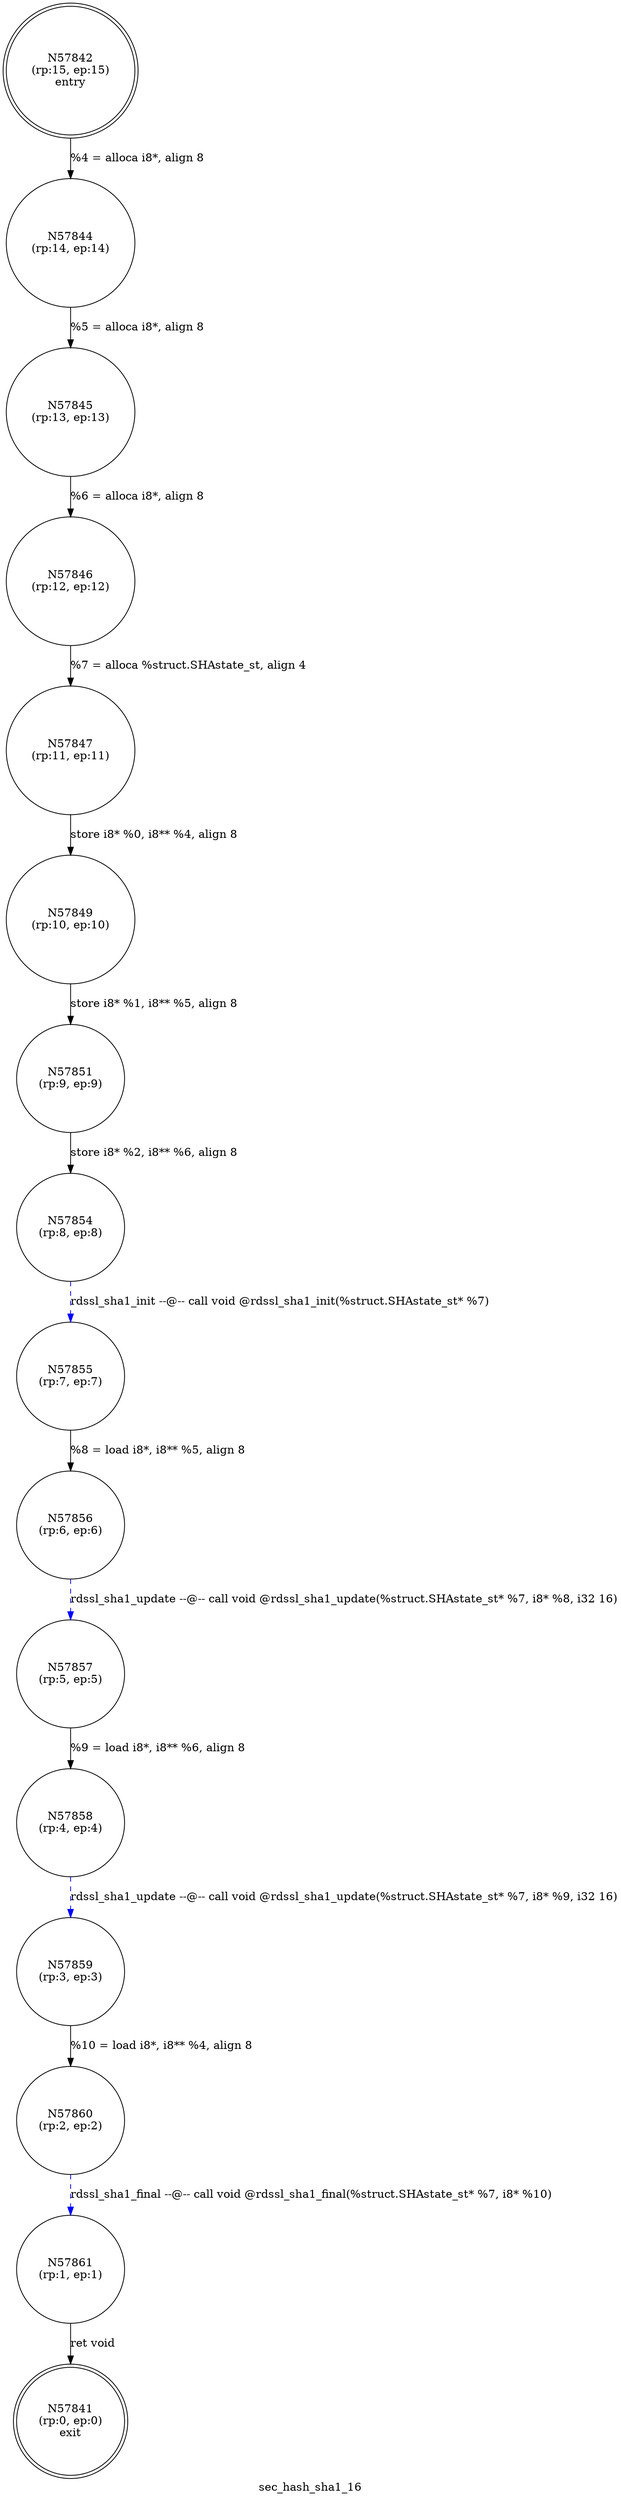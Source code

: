 digraph sec_hash_sha1_16 {
label="sec_hash_sha1_16"
57841 [label="N57841\n(rp:0, ep:0)\nexit", shape="doublecircle"]
57842 [label="N57842\n(rp:15, ep:15)\nentry", shape="doublecircle"]
57842 -> 57844 [label="%4 = alloca i8*, align 8"]
57844 [label="N57844\n(rp:14, ep:14)", shape="circle"]
57844 -> 57845 [label="%5 = alloca i8*, align 8"]
57845 [label="N57845\n(rp:13, ep:13)", shape="circle"]
57845 -> 57846 [label="%6 = alloca i8*, align 8"]
57846 [label="N57846\n(rp:12, ep:12)", shape="circle"]
57846 -> 57847 [label="%7 = alloca %struct.SHAstate_st, align 4"]
57847 [label="N57847\n(rp:11, ep:11)", shape="circle"]
57847 -> 57849 [label="store i8* %0, i8** %4, align 8"]
57849 [label="N57849\n(rp:10, ep:10)", shape="circle"]
57849 -> 57851 [label="store i8* %1, i8** %5, align 8"]
57851 [label="N57851\n(rp:9, ep:9)", shape="circle"]
57851 -> 57854 [label="store i8* %2, i8** %6, align 8"]
57854 [label="N57854\n(rp:8, ep:8)", shape="circle"]
57854 -> 57855 [label="rdssl_sha1_init --@-- call void @rdssl_sha1_init(%struct.SHAstate_st* %7)", style="dashed", color="blue"]
57855 [label="N57855\n(rp:7, ep:7)", shape="circle"]
57855 -> 57856 [label="%8 = load i8*, i8** %5, align 8"]
57856 [label="N57856\n(rp:6, ep:6)", shape="circle"]
57856 -> 57857 [label="rdssl_sha1_update --@-- call void @rdssl_sha1_update(%struct.SHAstate_st* %7, i8* %8, i32 16)", style="dashed", color="blue"]
57857 [label="N57857\n(rp:5, ep:5)", shape="circle"]
57857 -> 57858 [label="%9 = load i8*, i8** %6, align 8"]
57858 [label="N57858\n(rp:4, ep:4)", shape="circle"]
57858 -> 57859 [label="rdssl_sha1_update --@-- call void @rdssl_sha1_update(%struct.SHAstate_st* %7, i8* %9, i32 16)", style="dashed", color="blue"]
57859 [label="N57859\n(rp:3, ep:3)", shape="circle"]
57859 -> 57860 [label="%10 = load i8*, i8** %4, align 8"]
57860 [label="N57860\n(rp:2, ep:2)", shape="circle"]
57860 -> 57861 [label="rdssl_sha1_final --@-- call void @rdssl_sha1_final(%struct.SHAstate_st* %7, i8* %10)", style="dashed", color="blue"]
57861 [label="N57861\n(rp:1, ep:1)", shape="circle"]
57861 -> 57841 [label="ret void"]
}
